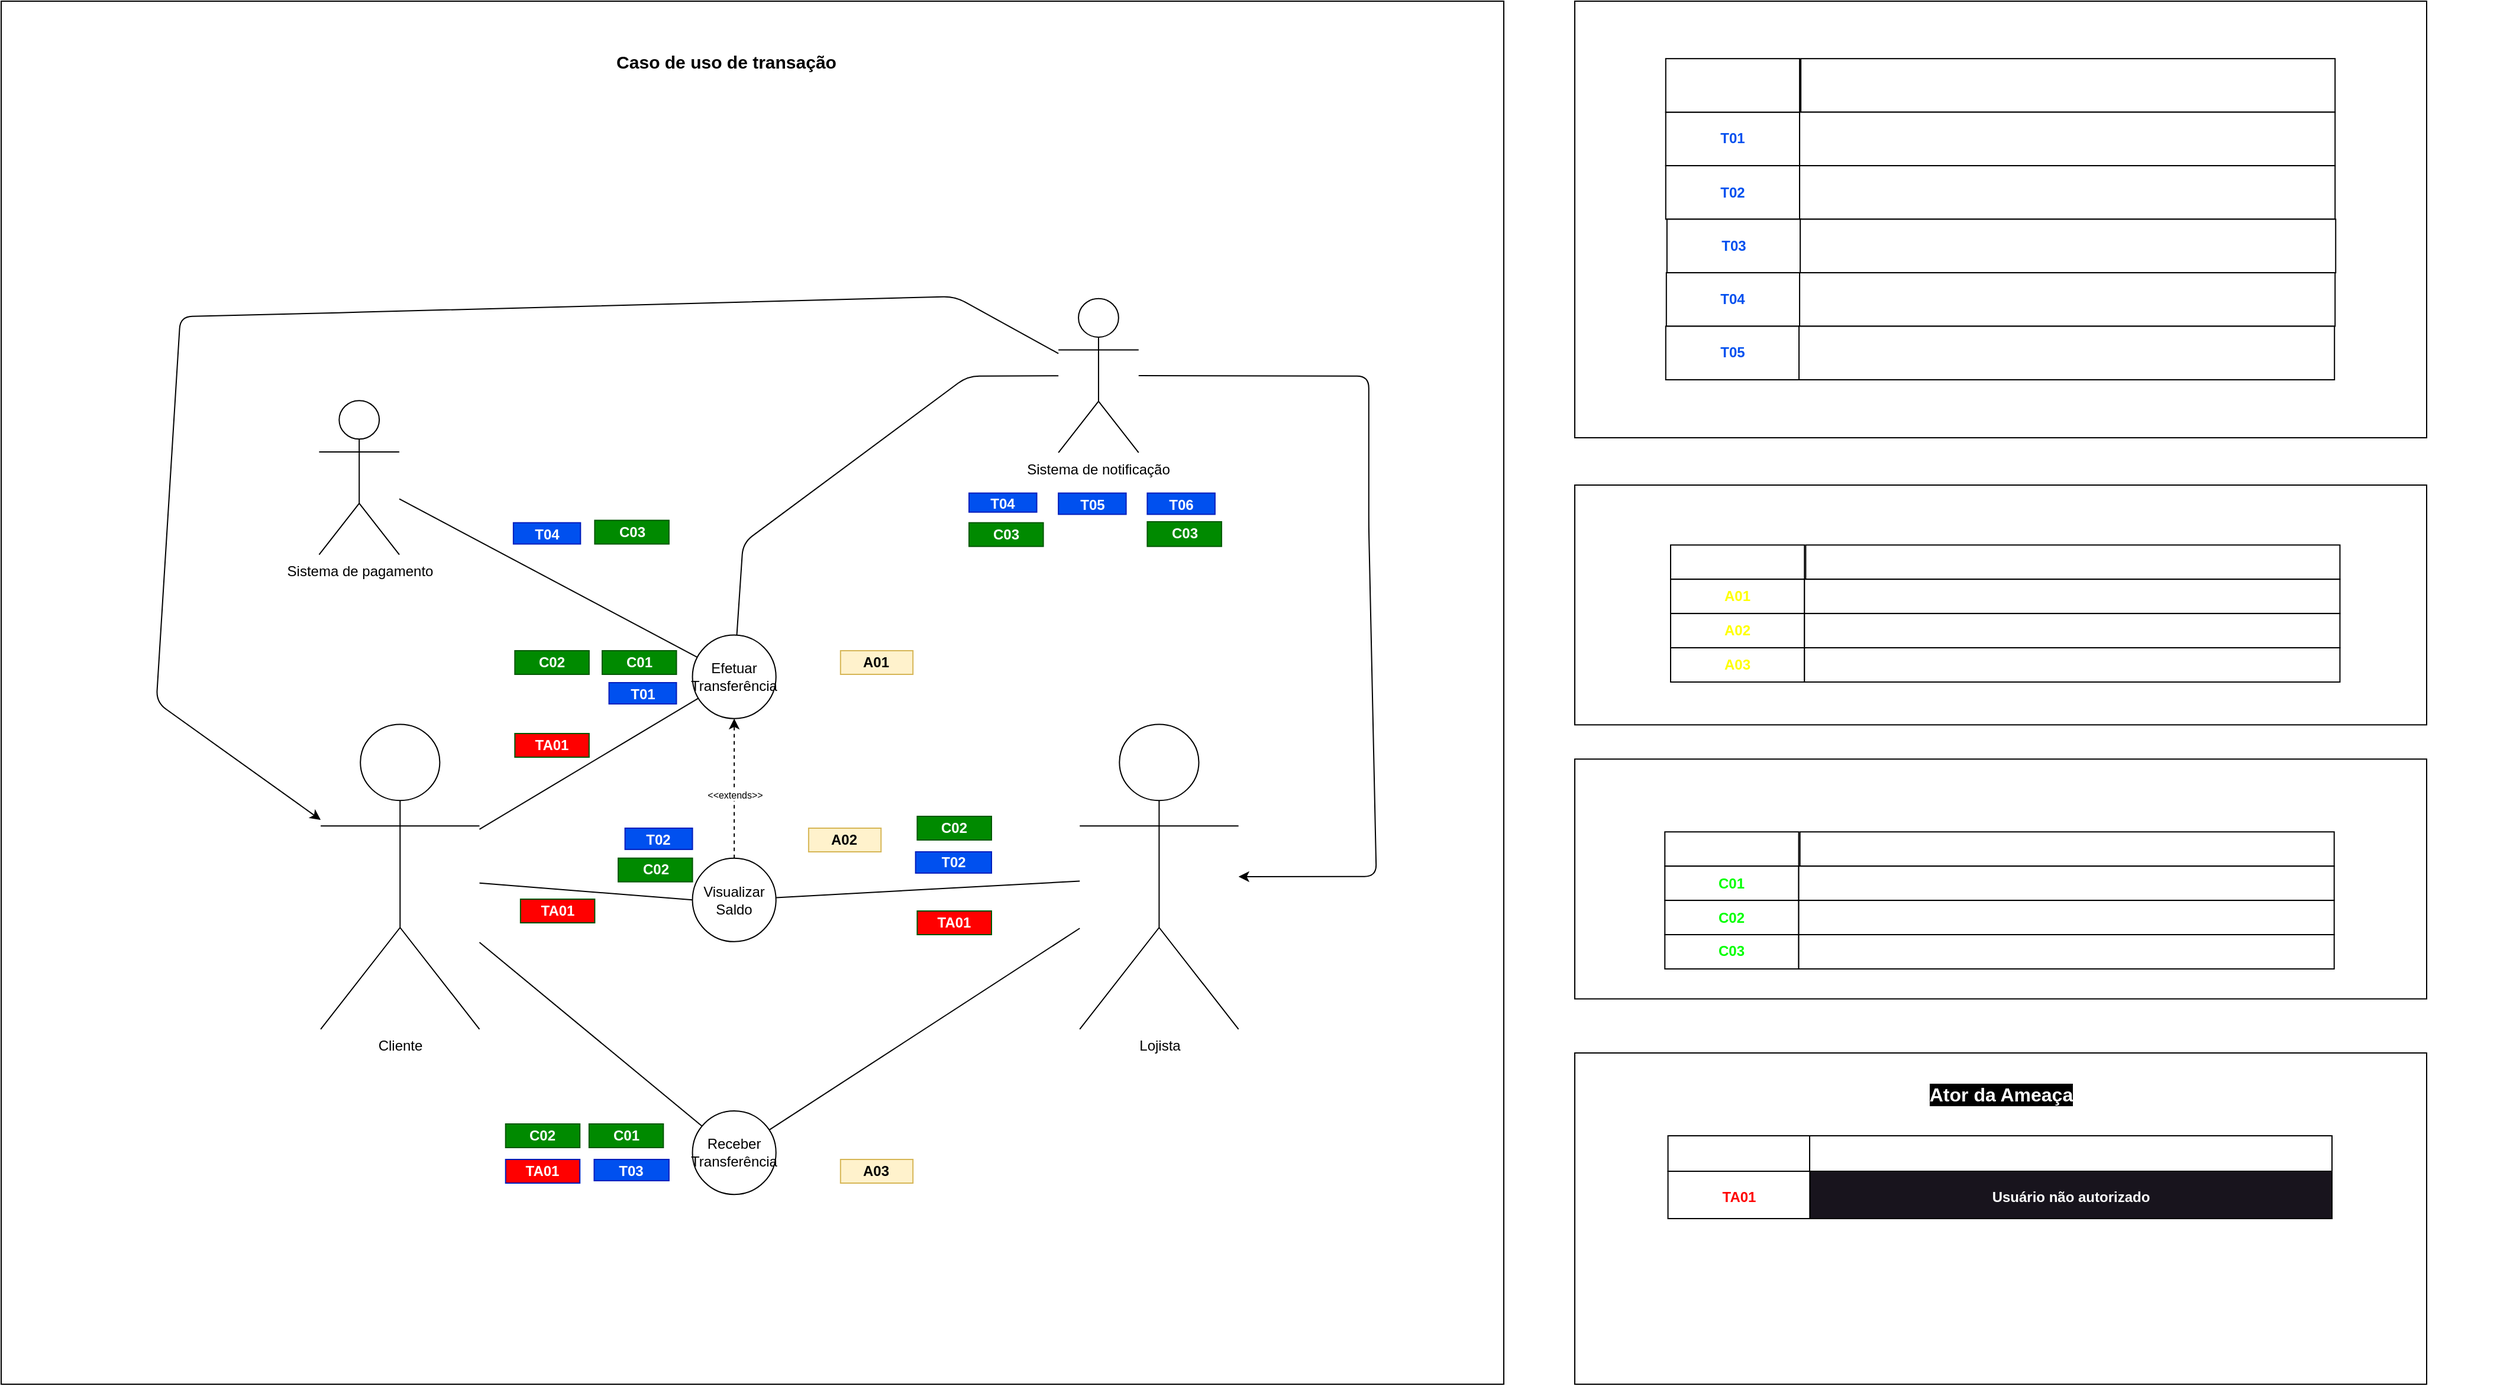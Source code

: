 <mxfile>
    <diagram id="u69efXtdm_ECD1jdvUbI" name="Caso de uso">
        <mxGraphModel dx="2560" dy="2169" grid="1" gridSize="10" guides="1" tooltips="1" connect="1" arrows="1" fold="1" page="1" pageScale="1" pageWidth="827" pageHeight="1169" math="0" shadow="0">
            <root>
                <mxCell id="0"/>
                <mxCell id="1" parent="0"/>
                <mxCell id="122" value="" style="group;verticalAlign=bottom;fontStyle=1;fontColor=#ffffff;fillColor=#0050ef;strokeColor=#001DBC;" vertex="1" connectable="0" parent="1">
                    <mxGeometry x="-430" y="-1169" width="1270" height="1169" as="geometry"/>
                </mxCell>
                <mxCell id="3" value="" style="rounded=0;whiteSpace=wrap;html=1;fontSize=8;movable=1;resizable=1;rotatable=1;deletable=1;editable=1;connectable=1;fontStyle=1" vertex="1" parent="122">
                    <mxGeometry width="1270" height="1169" as="geometry"/>
                </mxCell>
                <mxCell id="4" value="" style="group;movable=1;resizable=1;rotatable=1;deletable=1;editable=1;connectable=1;" vertex="1" connectable="0" parent="122">
                    <mxGeometry x="140.757" y="472.269" width="1034.33" height="628.495" as="geometry"/>
                </mxCell>
                <mxCell id="5" value="Cliente" style="shape=umlActor;verticalLabelPosition=bottom;verticalAlign=top;html=1;outlineConnect=0;" vertex="1" parent="4">
                    <mxGeometry x="129.291" y="138.942" width="134.201" height="257.683" as="geometry"/>
                </mxCell>
                <mxCell id="6" value="Efetuar&lt;br&gt;Transferência" style="ellipse;whiteSpace=wrap;html=1;aspect=fixed;" vertex="1" parent="4">
                    <mxGeometry x="443.518" y="63.523" width="70.584" height="70.584" as="geometry"/>
                </mxCell>
                <mxCell id="7" style="edgeStyle=none;html=1;endArrow=none;endFill=0;" edge="1" parent="4" source="5" target="6">
                    <mxGeometry relative="1" as="geometry"/>
                </mxCell>
                <mxCell id="8" value="Lojista" style="shape=umlActor;verticalLabelPosition=bottom;verticalAlign=top;html=1;outlineConnect=0;" vertex="1" parent="4">
                    <mxGeometry x="770.838" y="138.942" width="134.201" height="257.683" as="geometry"/>
                </mxCell>
                <mxCell id="9" style="edgeStyle=none;html=1;dashed=1;" edge="1" parent="4" source="11" target="6">
                    <mxGeometry relative="1" as="geometry">
                        <Array as="points"/>
                    </mxGeometry>
                </mxCell>
                <mxCell id="10" value="&amp;lt;&amp;lt;extends&amp;gt;&amp;gt;" style="edgeLabel;html=1;align=center;verticalAlign=middle;resizable=0;points=[];fontSize=8;" vertex="1" connectable="0" parent="9">
                    <mxGeometry x="-0.094" relative="1" as="geometry">
                        <mxPoint as="offset"/>
                    </mxGeometry>
                </mxCell>
                <mxCell id="11" value="Visualizar Saldo" style="ellipse;whiteSpace=wrap;html=1;aspect=fixed;" vertex="1" parent="4">
                    <mxGeometry x="443.518" y="252.071" width="70.584" height="70.584" as="geometry"/>
                </mxCell>
                <mxCell id="12" style="edgeStyle=none;html=1;entryX=0;entryY=0.5;entryDx=0;entryDy=0;endArrow=none;endFill=0;" edge="1" parent="4" source="5" target="11">
                    <mxGeometry relative="1" as="geometry"/>
                </mxCell>
                <mxCell id="13" style="edgeStyle=none;html=1;endArrow=none;endFill=0;" edge="1" parent="4" source="8" target="11">
                    <mxGeometry relative="1" as="geometry"/>
                </mxCell>
                <mxCell id="14" value="Receber Transferência" style="ellipse;whiteSpace=wrap;html=1;aspect=fixed;" vertex="1" parent="4">
                    <mxGeometry x="443.518" y="465.759" width="70.584" height="70.584" as="geometry"/>
                </mxCell>
                <mxCell id="15" style="edgeStyle=none;html=1;endArrow=none;endFill=0;" edge="1" parent="4" source="5" target="14">
                    <mxGeometry relative="1" as="geometry"/>
                </mxCell>
                <mxCell id="16" style="edgeStyle=none;html=1;endArrow=none;endFill=0;" edge="1" parent="4" source="8" target="14">
                    <mxGeometry relative="1" as="geometry"/>
                </mxCell>
                <mxCell id="17" value="&lt;font style=&quot;font-size: 15px;&quot;&gt;&lt;b&gt;Caso de uso de transação&lt;/b&gt;&lt;/font&gt;" style="text;html=1;strokeColor=none;fillColor=none;align=center;verticalAlign=middle;whiteSpace=wrap;rounded=0;fontSize=8;" vertex="1" parent="4">
                    <mxGeometry x="315.636" y="-439.946" width="314.227" height="37.71" as="geometry"/>
                </mxCell>
                <mxCell id="38" value="&lt;span style=&quot;background-color: rgb(0, 80, 239);&quot;&gt;T01&lt;/span&gt;" style="text;html=1;strokeColor=#001DBC;fillColor=#0050ef;align=center;verticalAlign=middle;overflow=hidden;fontStyle=1;fontColor=#ffffff;" vertex="1" parent="4">
                    <mxGeometry x="372.994" y="103.73" width="56.982" height="17.96" as="geometry"/>
                </mxCell>
                <mxCell id="84" value="&lt;span style=&quot;background-color: rgb(0, 80, 239);&quot;&gt;T02&lt;/span&gt;" style="text;html=1;strokeColor=#001DBC;fillColor=#0050ef;align=center;verticalAlign=middle;overflow=hidden;fontStyle=1;fontColor=#ffffff;" vertex="1" parent="4">
                    <mxGeometry x="386.537" y="226.73" width="56.982" height="17.96" as="geometry"/>
                </mxCell>
                <mxCell id="128" value="A01" style="text;html=1;strokeColor=#d6b656;fillColor=#fff2cc;align=center;verticalAlign=middle;whiteSpace=wrap;overflow=hidden;labelBackgroundColor=none;fontColor=#000000;fontStyle=1" vertex="1" parent="4">
                    <mxGeometry x="568.653" y="76.731" width="61.205" height="20" as="geometry"/>
                </mxCell>
                <mxCell id="130" value="A03" style="text;html=1;strokeColor=#d6b656;fillColor=#fff2cc;align=center;verticalAlign=middle;whiteSpace=wrap;overflow=hidden;labelBackgroundColor=none;fontColor=#000000;fontStyle=1" vertex="1" parent="4">
                    <mxGeometry x="568.653" y="506.731" width="61.205" height="20" as="geometry"/>
                </mxCell>
                <mxCell id="179" value="C01" style="text;html=1;strokeColor=#005700;fillColor=#008a00;align=center;verticalAlign=middle;whiteSpace=wrap;overflow=hidden;labelBackgroundColor=none;fontSize=12;fontColor=#ffffff;fontStyle=1" vertex="1" parent="4">
                    <mxGeometry x="367.229" y="76.73" width="62.75" height="20" as="geometry"/>
                </mxCell>
                <mxCell id="180" value="C02" style="text;html=1;strokeColor=#005700;fillColor=#008a00;align=center;verticalAlign=middle;whiteSpace=wrap;overflow=hidden;labelBackgroundColor=none;fontSize=12;fontColor=#ffffff;fontStyle=1" vertex="1" parent="4">
                    <mxGeometry x="380.77" y="252.07" width="62.75" height="20" as="geometry"/>
                </mxCell>
                <mxCell id="181" value="C01" style="text;html=1;strokeColor=#005700;fillColor=#008a00;align=center;verticalAlign=middle;whiteSpace=wrap;overflow=hidden;labelBackgroundColor=none;fontSize=12;fontColor=#ffffff;fontStyle=1" vertex="1" parent="4">
                    <mxGeometry x="356.156" y="476.73" width="62.75" height="20" as="geometry"/>
                </mxCell>
                <mxCell id="219" value="C02" style="text;html=1;strokeColor=#005700;fillColor=#008a00;align=center;verticalAlign=middle;whiteSpace=wrap;overflow=hidden;labelBackgroundColor=none;fontSize=12;fontColor=#ffffff;fontStyle=1" vertex="1" parent="4">
                    <mxGeometry x="293.407" y="76.73" width="62.75" height="20" as="geometry"/>
                </mxCell>
                <mxCell id="220" value="C02" style="text;html=1;strokeColor=#005700;fillColor=#008a00;align=center;verticalAlign=middle;whiteSpace=wrap;overflow=hidden;labelBackgroundColor=none;fontSize=12;fontColor=#ffffff;fontStyle=1" vertex="1" parent="4">
                    <mxGeometry x="285.588" y="476.73" width="62.75" height="20" as="geometry"/>
                </mxCell>
                <mxCell id="129" value="A02" style="text;html=1;strokeColor=#d6b656;fillColor=#fff2cc;align=center;verticalAlign=middle;whiteSpace=wrap;overflow=hidden;labelBackgroundColor=none;fontColor=#000000;fontStyle=1" vertex="1" parent="4">
                    <mxGeometry x="541.691" y="226.731" width="61.205" height="20" as="geometry"/>
                </mxCell>
                <mxCell id="478" value="TA01" style="text;html=1;strokeColor=#005700;fillColor=#FF0000;align=center;verticalAlign=middle;whiteSpace=wrap;overflow=hidden;labelBackgroundColor=none;fontSize=12;fontColor=#ffffff;fontStyle=1" vertex="1" parent="4">
                    <mxGeometry x="293.407" y="146.73" width="62.75" height="20" as="geometry"/>
                </mxCell>
                <mxCell id="480" value="TA01" style="text;html=1;strokeColor=#001DBC;fillColor=#FF0000;align=center;verticalAlign=middle;whiteSpace=wrap;overflow=hidden;labelBackgroundColor=none;fontSize=12;fontColor=#ffffff;fontStyle=1" vertex="1" parent="4">
                    <mxGeometry x="285.588" y="506.73" width="62.75" height="20" as="geometry"/>
                </mxCell>
                <mxCell id="18" value="Sistema de pagamento" style="shape=umlActor;verticalLabelPosition=bottom;verticalAlign=top;html=1;outlineConnect=0;" vertex="1" parent="122">
                    <mxGeometry x="268.715" y="337.591" width="67.797" height="130.188" as="geometry"/>
                </mxCell>
                <mxCell id="19" style="edgeStyle=none;html=1;fontSize=8;endArrow=none;endFill=0;" edge="1" parent="122" source="6" target="18">
                    <mxGeometry relative="1" as="geometry"/>
                </mxCell>
                <mxCell id="20" style="edgeStyle=none;html=1;fontSize=8;endArrow=classic;endFill=1;" edge="1" parent="122" source="22" target="8">
                    <mxGeometry relative="1" as="geometry">
                        <Array as="points">
                            <mxPoint x="1155.893" y="316.941"/>
                            <mxPoint x="1155.893" y="444.435"/>
                            <mxPoint x="1162.291" y="739.828"/>
                        </Array>
                    </mxGeometry>
                </mxCell>
                <mxCell id="21" style="edgeStyle=none;html=1;fontSize=8;endArrow=classic;endFill=1;" edge="1" parent="122" source="22" target="5">
                    <mxGeometry relative="1" as="geometry">
                        <Array as="points">
                            <mxPoint x="806.14" y="249.602"/>
                            <mxPoint x="295.373" y="263.07"/>
                            <mxPoint x="151.42" y="266.661"/>
                            <mxPoint x="131.16" y="592.581"/>
                        </Array>
                    </mxGeometry>
                </mxCell>
                <mxCell id="22" value="Sistema de notificação" style="shape=umlActor;verticalLabelPosition=bottom;verticalAlign=top;html=1;outlineConnect=0;" vertex="1" parent="122">
                    <mxGeometry x="893.579" y="251.398" width="67.797" height="130.188" as="geometry"/>
                </mxCell>
                <mxCell id="23" style="edgeStyle=none;html=1;fontSize=8;endArrow=none;endFill=0;" edge="1" parent="122" source="6" target="22">
                    <mxGeometry relative="1" as="geometry">
                        <Array as="points">
                            <mxPoint x="626.999" y="457.903"/>
                            <mxPoint x="816.804" y="316.941"/>
                        </Array>
                    </mxGeometry>
                </mxCell>
                <mxCell id="85" value="&lt;span style=&quot;background-color: rgb(0, 80, 239);&quot;&gt;T02&lt;/span&gt;" style="text;html=1;strokeColor=#001DBC;fillColor=#0050ef;align=center;verticalAlign=bottom;overflow=hidden;fontStyle=1;fontColor=#ffffff;" vertex="1" parent="122">
                    <mxGeometry x="772.844" y="719" width="64.158" height="17.96" as="geometry"/>
                </mxCell>
                <mxCell id="118" value="&lt;span style=&quot;background-color: rgb(0, 80, 239);&quot;&gt;T03&lt;/span&gt;" style="text;html=1;strokeColor=#001DBC;fillColor=#0050ef;align=center;verticalAlign=middle;overflow=hidden;fontStyle=1;fontColor=#ffffff;" vertex="1" parent="122">
                    <mxGeometry x="501.213" y="979" width="63.209" height="17.96" as="geometry"/>
                </mxCell>
                <mxCell id="119" value="&lt;span style=&quot;background-color: rgb(0, 80, 239);&quot;&gt;T04&lt;/span&gt;" style="text;html=1;strokeColor=#001DBC;fillColor=#0050ef;align=center;verticalAlign=middle;overflow=hidden;fontStyle=1;fontColor=#ffffff;" vertex="1" parent="122">
                    <mxGeometry x="432.932" y="440.84" width="56.706" height="17.96" as="geometry"/>
                </mxCell>
                <mxCell id="120" value="&lt;span style=&quot;background-color: rgb(0, 80, 239);&quot;&gt;T04&lt;/span&gt;" style="text;html=1;strokeColor=#001DBC;fillColor=#0050ef;align=center;verticalAlign=bottom;overflow=hidden;fontColor=#ffffff;fontStyle=1" vertex="1" parent="122">
                    <mxGeometry x="818.035" y="415.78" width="57.227" height="16.09" as="geometry"/>
                </mxCell>
                <mxCell id="121" value="&lt;span style=&quot;background-color: rgb(0, 80, 239);&quot;&gt;T05&lt;/span&gt;" style="text;html=1;strokeColor=#001DBC;fillColor=#0050ef;align=center;verticalAlign=middle;overflow=hidden;fontStyle=1;fontColor=#ffffff;" vertex="1" parent="122">
                    <mxGeometry x="893.575" y="415.78" width="57.227" height="17.96" as="geometry"/>
                </mxCell>
                <mxCell id="182" value="C03" style="text;html=1;strokeColor=#005700;fillColor=#008a00;align=center;verticalAlign=middle;whiteSpace=wrap;overflow=hidden;labelBackgroundColor=none;fontSize=12;fontColor=#ffffff;fontStyle=1" vertex="1" parent="122">
                    <mxGeometry x="818.041" y="440.839" width="62.75" height="20" as="geometry"/>
                </mxCell>
                <mxCell id="183" value="C03" style="text;html=1;strokeColor=#005700;fillColor=#008a00;align=center;verticalAlign=middle;whiteSpace=wrap;overflow=hidden;labelBackgroundColor=none;fontSize=12;fontColor=#ffffff;fontStyle=1" vertex="1" parent="122">
                    <mxGeometry x="501.673" y="438.799" width="62.75" height="20" as="geometry"/>
                </mxCell>
                <mxCell id="261" value="&lt;span style=&quot;background-color: rgb(0, 80, 239);&quot;&gt;T06&lt;/span&gt;" style="text;html=1;strokeColor=#001DBC;fillColor=#0050ef;align=center;verticalAlign=middle;overflow=hidden;fontStyle=1;fontColor=#ffffff;" vertex="1" parent="122">
                    <mxGeometry x="968.69" y="415.78" width="57.227" height="17.96" as="geometry"/>
                </mxCell>
                <mxCell id="263" value="C03" style="text;html=1;strokeColor=#005700;fillColor=#008a00;align=center;verticalAlign=middle;whiteSpace=wrap;overflow=hidden;labelBackgroundColor=none;fontSize=12;fontColor=#ffffff;fontStyle=1" vertex="1" parent="122">
                    <mxGeometry x="968.695" y="440" width="62.747" height="20.84" as="geometry"/>
                </mxCell>
                <mxCell id="387" value="C02" style="text;html=1;strokeColor=#005700;fillColor=#008a00;align=center;verticalAlign=middle;whiteSpace=wrap;overflow=hidden;labelBackgroundColor=none;fontSize=12;fontColor=#ffffff;fontStyle=1" vertex="1" parent="122">
                    <mxGeometry x="774.247" y="688.999" width="62.75" height="20" as="geometry"/>
                </mxCell>
                <mxCell id="479" value="TA01" style="text;html=1;strokeColor=#005700;fillColor=#FF0000;align=center;verticalAlign=middle;whiteSpace=wrap;overflow=hidden;labelBackgroundColor=none;fontSize=12;fontColor=#ffffff;fontStyle=1" vertex="1" parent="122">
                    <mxGeometry x="438.925" y="758.999" width="62.75" height="20" as="geometry"/>
                </mxCell>
                <mxCell id="516" value="TA01" style="text;html=1;strokeColor=#005700;fillColor=#FF0000;align=center;verticalAlign=middle;whiteSpace=wrap;overflow=hidden;labelBackgroundColor=none;fontSize=12;fontColor=#ffffff;fontStyle=1" vertex="1" parent="122">
                    <mxGeometry x="774.247" y="768.999" width="62.75" height="20" as="geometry"/>
                </mxCell>
                <mxCell id="186" value="" style="group;fillColor=none;strokeColor=#0050EF;" vertex="1" connectable="0" parent="1">
                    <mxGeometry x="900" y="-1169" width="720" height="369" as="geometry"/>
                </mxCell>
                <mxCell id="126" value="" style="rounded=0;whiteSpace=wrap;html=1;labelBackgroundColor=default;fontColor=#FFFFFF;fillColor=default;" vertex="1" parent="186">
                    <mxGeometry width="720.0" height="277.88" as="geometry"/>
                </mxCell>
                <mxCell id="127" value="&lt;b&gt;&lt;font style=&quot;font-size: 16px;&quot;&gt;Threat Actors&lt;/font&gt;&lt;/b&gt;" style="text;html=1;strokeColor=none;fillColor=none;align=center;verticalAlign=middle;whiteSpace=wrap;rounded=0;labelBackgroundColor=default;fontColor=#FFFFFF;" vertex="1" parent="186">
                    <mxGeometry x="308.571" y="14.308" width="113.143" height="22.592" as="geometry"/>
                </mxCell>
                <mxCell id="168" value="&lt;font color=&quot;#ff0000&quot;&gt;&lt;b&gt;TA01&lt;/b&gt;&lt;/font&gt;" style="rounded=0;whiteSpace=wrap;html=1;labelBackgroundColor=none;fontColor=#000000;fillColor=default;" vertex="1" parent="186">
                    <mxGeometry x="72" y="82.084" width="113.143" height="30.122" as="geometry"/>
                </mxCell>
                <mxCell id="169" value="&lt;font color=&quot;#ffffff&quot;&gt;Codigo&lt;/font&gt;" style="rounded=0;whiteSpace=wrap;html=1;labelBackgroundColor=none;fontColor=#000000;fillColor=default;" vertex="1" parent="186">
                    <mxGeometry x="72" y="51.961" width="113.143" height="30.122" as="geometry"/>
                </mxCell>
                <mxCell id="170" value="&lt;font color=&quot;#ffffff&quot;&gt;Resumo&lt;/font&gt;" style="rounded=0;whiteSpace=wrap;html=1;labelBackgroundColor=none;fontColor=#000000;fillColor=default;" vertex="1" parent="186">
                    <mxGeometry x="186.171" y="51.961" width="451.543" height="30.122" as="geometry"/>
                </mxCell>
                <mxCell id="171" value="&lt;font color=&quot;#ffffff&quot;&gt;Realizar transferencia para a propria conta (possibilidade de duplicar o saldo)&lt;/font&gt;" style="rounded=0;whiteSpace=wrap;html=1;labelBackgroundColor=none;fontColor=#000000;fillColor=default;" vertex="1" parent="186">
                    <mxGeometry x="185.143" y="82.084" width="452.571" height="30.122" as="geometry"/>
                </mxCell>
                <mxCell id="172" value="&lt;b style=&quot;&quot;&gt;&lt;font color=&quot;#ff0000&quot;&gt;TA02&lt;/font&gt;&lt;/b&gt;" style="rounded=0;whiteSpace=wrap;html=1;labelBackgroundColor=none;fontColor=#000000;fillColor=default;" vertex="1" parent="186">
                    <mxGeometry x="72" y="112.206" width="113.143" height="30.122" as="geometry"/>
                </mxCell>
                <mxCell id="173" value="&lt;font color=&quot;#ffffff&quot;&gt;Visualizar o saldo de outros usuários&lt;/font&gt;" style="rounded=0;whiteSpace=wrap;html=1;labelBackgroundColor=none;fontColor=#000000;fillColor=default;" vertex="1" parent="186">
                    <mxGeometry x="185.143" y="112.206" width="452.571" height="30.122" as="geometry"/>
                </mxCell>
                <mxCell id="175" value="&lt;b style=&quot;&quot;&gt;&lt;font color=&quot;#ff0000&quot;&gt;TA03&lt;/font&gt;&lt;/b&gt;" style="rounded=0;whiteSpace=wrap;html=1;labelBackgroundColor=none;fontColor=#000000;fillColor=default;" vertex="1" parent="186">
                    <mxGeometry x="73.029" y="142.329" width="113.143" height="30.122" as="geometry"/>
                </mxCell>
                <mxCell id="176" value="&lt;font color=&quot;#ffffff&quot;&gt;Receber transferencia com valor inválido (possibilidade de perda financeira)&lt;/font&gt;" style="rounded=0;whiteSpace=wrap;html=1;labelBackgroundColor=none;fontColor=#000000;fillColor=default;" vertex="1" parent="186">
                    <mxGeometry x="185.657" y="142.329" width="452.571" height="30.122" as="geometry"/>
                </mxCell>
                <mxCell id="177" value="&lt;font color=&quot;#ff0000&quot;&gt;&lt;b&gt;TA04&lt;/b&gt;&lt;/font&gt;" style="rounded=0;whiteSpace=wrap;html=1;labelBackgroundColor=none;fontColor=#000000;fillColor=default;" vertex="1" parent="186">
                    <mxGeometry x="72.514" y="172.451" width="113.143" height="30.122" as="geometry"/>
                </mxCell>
                <mxCell id="178" value="&lt;font color=&quot;#ffffff&quot;&gt;Instabilidade e negação de serviço&lt;/font&gt;" style="rounded=0;whiteSpace=wrap;html=1;labelBackgroundColor=none;fontColor=#000000;fillColor=default;" vertex="1" parent="186">
                    <mxGeometry x="185.143" y="172.451" width="452.571" height="30.122" as="geometry"/>
                </mxCell>
                <mxCell id="184" value="&lt;font color=&quot;#ff0000&quot;&gt;&lt;b&gt;TA05&lt;/b&gt;&lt;/font&gt;" style="rounded=0;whiteSpace=wrap;html=1;labelBackgroundColor=none;fontColor=#000000;fillColor=default;" vertex="1" parent="186">
                    <mxGeometry x="72" y="202.573" width="113.143" height="30.122" as="geometry"/>
                </mxCell>
                <mxCell id="185" value="&lt;font color=&quot;#ffffff&quot;&gt;Possibilidade de phishing em nossos usuários&lt;/font&gt;" style="rounded=0;whiteSpace=wrap;html=1;labelBackgroundColor=none;fontColor=#000000;fillColor=default;" vertex="1" parent="186">
                    <mxGeometry x="184.629" y="202.573" width="452.571" height="30.122" as="geometry"/>
                </mxCell>
                <mxCell id="191" value="" style="group" vertex="1" connectable="0" parent="186">
                    <mxGeometry width="720" height="369" as="geometry"/>
                </mxCell>
                <mxCell id="192" value="" style="rounded=0;whiteSpace=wrap;html=1;labelBackgroundColor=default;fontColor=#FFFFFF;fillColor=default;" vertex="1" parent="191">
                    <mxGeometry width="720" height="369" as="geometry"/>
                </mxCell>
                <mxCell id="193" value="&lt;span style=&quot;font-size: 16px;&quot;&gt;&lt;b&gt;Ameças&lt;/b&gt;&lt;/span&gt;" style="text;html=1;strokeColor=none;fillColor=none;align=center;verticalAlign=middle;whiteSpace=wrap;rounded=0;labelBackgroundColor=default;fontColor=#FFFFFF;" vertex="1" parent="191">
                    <mxGeometry x="303.429" y="14.308" width="113.143" height="22.592" as="geometry"/>
                </mxCell>
                <mxCell id="206" value="" style="group" vertex="1" connectable="0" parent="191">
                    <mxGeometry x="76.89" y="48.57" width="566.23" height="271.43" as="geometry"/>
                </mxCell>
                <mxCell id="194" value="&lt;b style=&quot;&quot;&gt;&lt;font color=&quot;#0050ef&quot;&gt;T01&lt;/font&gt;&lt;/b&gt;" style="rounded=0;whiteSpace=wrap;html=1;labelBackgroundColor=none;fontColor=#000000;fillColor=default;" vertex="1" parent="206">
                    <mxGeometry y="45.238" width="113.143" height="45.238" as="geometry"/>
                </mxCell>
                <mxCell id="195" value="&lt;font color=&quot;#ffffff&quot;&gt;Código&lt;/font&gt;" style="rounded=0;whiteSpace=wrap;html=1;labelBackgroundColor=none;fontColor=#000000;fillColor=default;" vertex="1" parent="206">
                    <mxGeometry width="113.143" height="45.238" as="geometry"/>
                </mxCell>
                <mxCell id="196" value="&lt;font color=&quot;#ffffff&quot;&gt;Desscrição&lt;/font&gt;" style="rounded=0;whiteSpace=wrap;html=1;labelBackgroundColor=none;fontColor=#000000;fillColor=default;" vertex="1" parent="206">
                    <mxGeometry x="114.172" width="451.544" height="45.238" as="geometry"/>
                </mxCell>
                <mxCell id="197" value="&lt;font color=&quot;#ffffff&quot;&gt;Realizar transferencia para a propria conta (possibilidade de duplicar o saldo)&lt;/font&gt;" style="rounded=0;whiteSpace=wrap;html=1;labelBackgroundColor=none;fontColor=#000000;fillColor=default;" vertex="1" parent="206">
                    <mxGeometry x="113.143" y="45.238" width="452.573" height="45.238" as="geometry"/>
                </mxCell>
                <mxCell id="198" value="&lt;b style=&quot;&quot;&gt;&lt;font color=&quot;#0050ef&quot;&gt;T02&lt;/font&gt;&lt;/b&gt;" style="rounded=0;whiteSpace=wrap;html=1;labelBackgroundColor=none;fontColor=#000000;fillColor=default;" vertex="1" parent="206">
                    <mxGeometry y="90.477" width="113.143" height="45.238" as="geometry"/>
                </mxCell>
                <mxCell id="199" value="&lt;font color=&quot;#ffffff&quot;&gt;Visualizar o saldo de outros usuários&lt;/font&gt;" style="rounded=0;whiteSpace=wrap;html=1;labelBackgroundColor=none;fontColor=#000000;fillColor=default;" vertex="1" parent="206">
                    <mxGeometry x="113.143" y="90.477" width="452.573" height="45.238" as="geometry"/>
                </mxCell>
                <mxCell id="200" value="&lt;b style=&quot;&quot;&gt;&lt;font color=&quot;#0050ef&quot;&gt;T03&lt;/font&gt;&lt;/b&gt;" style="rounded=0;whiteSpace=wrap;html=1;labelBackgroundColor=none;fontColor=#000000;fillColor=default;" vertex="1" parent="206">
                    <mxGeometry x="1.029" y="135.715" width="113.143" height="45.238" as="geometry"/>
                </mxCell>
                <mxCell id="201" value="&lt;font color=&quot;#ffffff&quot;&gt;Receber transferencia com valor inválido (possibilidade de perda financeira)&lt;/font&gt;" style="rounded=0;whiteSpace=wrap;html=1;labelBackgroundColor=none;fontColor=#000000;fillColor=default;" vertex="1" parent="206">
                    <mxGeometry x="113.657" y="135.715" width="452.573" height="45.238" as="geometry"/>
                </mxCell>
                <mxCell id="202" value="&lt;b style=&quot;&quot;&gt;&lt;font color=&quot;#0050ef&quot;&gt;T04&lt;/font&gt;&lt;/b&gt;" style="rounded=0;whiteSpace=wrap;html=1;labelBackgroundColor=none;fontColor=#000000;fillColor=default;" vertex="1" parent="206">
                    <mxGeometry x="0.514" y="180.953" width="113.143" height="45.238" as="geometry"/>
                </mxCell>
                <mxCell id="203" value="&lt;font color=&quot;#ffffff&quot;&gt;Instabilidade e negação de serviço&lt;/font&gt;" style="rounded=0;whiteSpace=wrap;html=1;labelBackgroundColor=none;fontColor=#000000;fillColor=default;" vertex="1" parent="206">
                    <mxGeometry x="113.143" y="180.953" width="452.573" height="45.238" as="geometry"/>
                </mxCell>
                <mxCell id="204" value="&lt;b style=&quot;&quot;&gt;&lt;font color=&quot;#0050ef&quot;&gt;T05&lt;/font&gt;&lt;/b&gt;" style="rounded=0;whiteSpace=wrap;html=1;labelBackgroundColor=none;fontColor=#000000;fillColor=default;" vertex="1" parent="206">
                    <mxGeometry y="226.192" width="113.143" height="45.238" as="geometry"/>
                </mxCell>
                <mxCell id="205" value="&lt;font color=&quot;#ffffff&quot;&gt;Possibilidade de phishing em nossos usuários&lt;/font&gt;" style="rounded=0;whiteSpace=wrap;html=1;labelBackgroundColor=none;fontColor=#000000;fillColor=default;" vertex="1" parent="206">
                    <mxGeometry x="112.629" y="226.192" width="452.573" height="45.238" as="geometry"/>
                </mxCell>
                <mxCell id="260" value="" style="group;fontColor=default;" vertex="1" connectable="0" parent="1">
                    <mxGeometry x="900" y="-760" width="780.94" height="760" as="geometry"/>
                </mxCell>
                <mxCell id="187" value="" style="rounded=0;whiteSpace=wrap;html=1;labelBackgroundColor=default;fontColor=#FFFFFF;fillColor=default;" vertex="1" parent="260">
                    <mxGeometry width="720" height="202.667" as="geometry"/>
                </mxCell>
                <mxCell id="188" value="&lt;font color=&quot;#ffffff&quot;&gt;Código&lt;/font&gt;" style="rounded=0;whiteSpace=wrap;html=1;labelBackgroundColor=none;fontColor=#000000;fillColor=default;" vertex="1" parent="260">
                    <mxGeometry x="81" y="50.667" width="113.143" height="28.952" as="geometry"/>
                </mxCell>
                <mxCell id="189" value="&lt;font color=&quot;#ffffff&quot;&gt;Descrição&lt;/font&gt;" style="rounded=0;whiteSpace=wrap;html=1;labelBackgroundColor=none;fontColor=#000000;fillColor=default;" vertex="1" parent="260">
                    <mxGeometry x="195.171" y="50.667" width="451.543" height="28.952" as="geometry"/>
                </mxCell>
                <mxCell id="190" value="&lt;b&gt;&lt;font style=&quot;font-size: 16px;&quot;&gt;Ativos&lt;/font&gt;&lt;/b&gt;" style="text;html=1;strokeColor=none;fillColor=none;align=center;verticalAlign=middle;whiteSpace=wrap;rounded=0;labelBackgroundColor=default;fontColor=#FFFFFF;" vertex="1" parent="260">
                    <mxGeometry x="303.429" y="14.476" width="113.143" height="21.714" as="geometry"/>
                </mxCell>
                <mxCell id="207" value="&lt;b style=&quot;&quot;&gt;&lt;font color=&quot;#ffff00&quot;&gt;A01&lt;/font&gt;&lt;/b&gt;" style="rounded=0;whiteSpace=wrap;html=1;labelBackgroundColor=none;fontColor=#000000;fillColor=default;" vertex="1" parent="260">
                    <mxGeometry x="81" y="79.619" width="113.143" height="28.952" as="geometry"/>
                </mxCell>
                <mxCell id="208" value="&lt;font color=&quot;#ffffff&quot;&gt;Funcionalidade de transferencia&lt;/font&gt;" style="rounded=0;whiteSpace=wrap;html=1;labelBackgroundColor=none;fontColor=#000000;fillColor=default;" vertex="1" parent="260">
                    <mxGeometry x="194.143" y="79.619" width="452.571" height="28.952" as="geometry"/>
                </mxCell>
                <mxCell id="209" value="&lt;b style=&quot;&quot;&gt;&lt;font color=&quot;#ffff00&quot;&gt;A02&lt;/font&gt;&lt;/b&gt;" style="rounded=0;whiteSpace=wrap;html=1;labelBackgroundColor=none;fontColor=#000000;fillColor=default;" vertex="1" parent="260">
                    <mxGeometry x="81" y="108.571" width="113.143" height="28.952" as="geometry"/>
                </mxCell>
                <mxCell id="210" value="&lt;font color=&quot;#ffffff&quot;&gt;Funcionalidade de saldo&lt;/font&gt;" style="rounded=0;whiteSpace=wrap;html=1;labelBackgroundColor=none;fontColor=#000000;fillColor=default;" vertex="1" parent="260">
                    <mxGeometry x="194.143" y="108.571" width="452.571" height="28.952" as="geometry"/>
                </mxCell>
                <mxCell id="211" value="&lt;b style=&quot;&quot;&gt;&lt;font color=&quot;#ffff00&quot;&gt;A03&lt;/font&gt;&lt;/b&gt;" style="rounded=0;whiteSpace=wrap;html=1;labelBackgroundColor=none;fontColor=#000000;fillColor=default;" vertex="1" parent="260">
                    <mxGeometry x="81" y="137.524" width="113.143" height="28.952" as="geometry"/>
                </mxCell>
                <mxCell id="212" value="&lt;font color=&quot;#ffffff&quot;&gt;Funcionalidade de recebimento&lt;/font&gt;" style="rounded=0;whiteSpace=wrap;html=1;labelBackgroundColor=none;fontColor=#000000;fillColor=default;" vertex="1" parent="260">
                    <mxGeometry x="194.143" y="137.524" width="452.571" height="28.952" as="geometry"/>
                </mxCell>
                <mxCell id="259" value="" style="group" vertex="1" connectable="0" parent="260">
                    <mxGeometry y="231.619" width="720" height="202.667" as="geometry"/>
                </mxCell>
                <mxCell id="213" value="" style="rounded=0;whiteSpace=wrap;html=1;labelBackgroundColor=default;fontColor=#FFFFFF;fillColor=default;" vertex="1" parent="259">
                    <mxGeometry width="720" height="202.667" as="geometry"/>
                </mxCell>
                <mxCell id="258" value="" style="group" vertex="1" connectable="0" parent="259">
                    <mxGeometry x="76.14" y="25.333" width="565.714" height="152" as="geometry"/>
                </mxCell>
                <mxCell id="214" value="&lt;font color=&quot;#ffffff&quot;&gt;Código&lt;/font&gt;" style="rounded=0;whiteSpace=wrap;html=1;labelBackgroundColor=none;fontColor=#000000;fillColor=default;" vertex="1" parent="258">
                    <mxGeometry y="36.19" width="113.143" height="28.952" as="geometry"/>
                </mxCell>
                <mxCell id="215" value="&lt;font color=&quot;#ffffff&quot;&gt;Descrição&lt;/font&gt;" style="rounded=0;whiteSpace=wrap;html=1;labelBackgroundColor=none;fontColor=#000000;fillColor=default;" vertex="1" parent="258">
                    <mxGeometry x="114.171" y="36.19" width="451.543" height="28.952" as="geometry"/>
                </mxCell>
                <mxCell id="216" value="&lt;b&gt;&lt;font style=&quot;font-size: 16px;&quot;&gt;Controles&lt;/font&gt;&lt;/b&gt;" style="text;html=1;strokeColor=none;fillColor=none;align=center;verticalAlign=middle;whiteSpace=wrap;rounded=0;labelBackgroundColor=default;fontColor=#FFFFFF;" vertex="1" parent="258">
                    <mxGeometry x="190.71" width="176.57" height="21.714" as="geometry"/>
                </mxCell>
                <mxCell id="217" value="&lt;b style=&quot;&quot;&gt;&lt;font color=&quot;#00ff00&quot;&gt;C01&lt;/font&gt;&lt;/b&gt;" style="rounded=0;whiteSpace=wrap;html=1;labelBackgroundColor=none;fontColor=#000000;fillColor=default;" vertex="1" parent="258">
                    <mxGeometry y="65.143" width="113.143" height="28.952" as="geometry"/>
                </mxCell>
                <mxCell id="218" value="&lt;font color=&quot;#ffffff&quot;&gt;Validção de usuário, valor de transferencia e input&lt;/font&gt;" style="rounded=0;whiteSpace=wrap;html=1;labelBackgroundColor=none;fontColor=#000000;fillColor=default;" vertex="1" parent="258">
                    <mxGeometry x="113.143" y="65.143" width="452.571" height="28.952" as="geometry"/>
                </mxCell>
                <mxCell id="221" value="&lt;b style=&quot;&quot;&gt;&lt;font color=&quot;#00ff00&quot;&gt;C02&lt;/font&gt;&lt;/b&gt;" style="rounded=0;whiteSpace=wrap;html=1;labelBackgroundColor=none;fontColor=#000000;fillColor=default;" vertex="1" parent="258">
                    <mxGeometry y="94.095" width="113.143" height="28.952" as="geometry"/>
                </mxCell>
                <mxCell id="222" value="&lt;font color=&quot;#ffffff&quot;&gt;Controle de sessão de usuário&lt;/font&gt;" style="rounded=0;whiteSpace=wrap;html=1;labelBackgroundColor=none;fontColor=#000000;fillColor=default;" vertex="1" parent="258">
                    <mxGeometry x="113.143" y="94.095" width="452.571" height="28.952" as="geometry"/>
                </mxCell>
                <mxCell id="225" value="&lt;b style=&quot;&quot;&gt;&lt;font color=&quot;#00ff00&quot;&gt;C03&lt;/font&gt;&lt;/b&gt;" style="rounded=0;whiteSpace=wrap;html=1;labelBackgroundColor=none;fontColor=#000000;fillColor=default;" vertex="1" parent="258">
                    <mxGeometry y="123.048" width="113.143" height="28.952" as="geometry"/>
                </mxCell>
                <mxCell id="226" value="&lt;font color=&quot;#ffffff&quot;&gt;Implementação de fila de mensageria&lt;/font&gt;" style="rounded=0;whiteSpace=wrap;html=1;labelBackgroundColor=none;fontColor=#000000;fillColor=default;" vertex="1" parent="258">
                    <mxGeometry x="113.143" y="123.048" width="452.571" height="28.952" as="geometry"/>
                </mxCell>
                <mxCell id="639" value="" style="rounded=0;whiteSpace=wrap;html=1;labelBackgroundColor=#0050EF;fontSize=12;fontColor=#0050EF;fillColor=default;" vertex="1" parent="260">
                    <mxGeometry y="480" width="720" height="280" as="geometry"/>
                </mxCell>
                <mxCell id="642" value="&lt;b&gt;&lt;font style=&quot;font-size: 16px;&quot;&gt;Ator da Ameaça&lt;/font&gt;&lt;/b&gt;" style="text;html=1;strokeColor=none;fillColor=none;align=center;verticalAlign=middle;whiteSpace=wrap;rounded=0;labelBackgroundColor=#000000;fontSize=12;fontColor=#FFFFFF;" vertex="1" parent="260">
                    <mxGeometry x="280.5" y="500" width="159" height="30" as="geometry"/>
                </mxCell>
                <mxCell id="643" value="" style="group" vertex="1" connectable="0" parent="260">
                    <mxGeometry x="78.78" y="550" width="561.22" height="30" as="geometry"/>
                </mxCell>
                <mxCell id="640" value="&lt;font style=&quot;&quot; color=&quot;#ffffff&quot;&gt;Código&lt;/font&gt;" style="rounded=0;whiteSpace=wrap;html=1;labelBackgroundColor=none;fontSize=12;fontColor=#0050EF;fillColor=default;" vertex="1" parent="643">
                    <mxGeometry width="119.742" height="30" as="geometry"/>
                </mxCell>
                <mxCell id="641" value="&lt;font color=&quot;#ffffff&quot;&gt;&lt;span style=&quot;&quot;&gt;Descrição&lt;/span&gt;&lt;/font&gt;" style="rounded=0;whiteSpace=wrap;html=1;labelBackgroundColor=none;fontSize=12;fontColor=#0050EF;fillColor=default;" vertex="1" parent="643">
                    <mxGeometry x="119.742" width="441.478" height="30" as="geometry"/>
                </mxCell>
                <mxCell id="644" value="&lt;font style=&quot;font-size: 12px;&quot;&gt;&lt;b style=&quot;&quot;&gt;TA01&lt;/b&gt;&lt;/font&gt;" style="rounded=0;whiteSpace=wrap;html=1;labelBackgroundColor=none;fontSize=16;fontColor=#FF0000;fillColor=none;" vertex="1" parent="260">
                    <mxGeometry x="78.78" y="580" width="120" height="40" as="geometry"/>
                </mxCell>
                <mxCell id="645" value="&lt;span style=&quot;font-size: 12px;&quot;&gt;&lt;b&gt;Usuário não autorizado&lt;/b&gt;&lt;/span&gt;" style="rounded=0;whiteSpace=wrap;html=1;labelBackgroundColor=none;fontSize=16;fontColor=#FFFFFF;fillColor=#18141D;strokeColor=default;" vertex="1" parent="260">
                    <mxGeometry x="198.78" y="580" width="441.22" height="40" as="geometry"/>
                </mxCell>
            </root>
        </mxGraphModel>
    </diagram>
</mxfile>